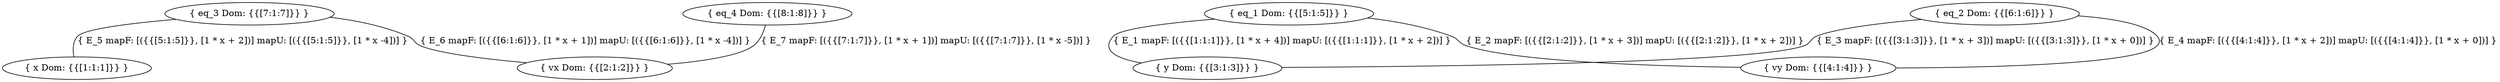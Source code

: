 digraph G{
    ratio="fill"
    node[shape="ellipse"]
    x [label="{ x Dom: {{[1:1:1]}} }"]
    vx [label="{ vx Dom: {{[2:1:2]}} }"]
    y [label="{ y Dom: {{[3:1:3]}} }"]
    vy [label="{ vy Dom: {{[4:1:4]}} }"]
    eq_1 [label="{ eq_1 Dom: {{[5:1:5]}} }"]
    eq_2 [label="{ eq_2 Dom: {{[6:1:6]}} }"]
    eq_3 [label="{ eq_3 Dom: {{[7:1:7]}} }"]
    eq_4 [label="{ eq_4 Dom: {{[8:1:8]}} }"]
    
eq_1 -> y [label="{ E_1 mapF: [({{[1:1:1]}}, [1 * x + 4])] mapU: [({{[1:1:1]}}, [1 * x + 2])] }", arrowhead="none"]
    eq_1 -> vy [label="{ E_2 mapF: [({{[2:1:2]}}, [1 * x + 3])] mapU: [({{[2:1:2]}}, [1 * x + 2])] }", arrowhead="none"]
    eq_2 -> y [label="{ E_3 mapF: [({{[3:1:3]}}, [1 * x + 3])] mapU: [({{[3:1:3]}}, [1 * x + 0])] }", arrowhead="none"]
    eq_2 -> vy [label="{ E_4 mapF: [({{[4:1:4]}}, [1 * x + 2])] mapU: [({{[4:1:4]}}, [1 * x + 0])] }", arrowhead="none"]
    eq_3 -> x [label="{ E_5 mapF: [({{[5:1:5]}}, [1 * x + 2])] mapU: [({{[5:1:5]}}, [1 * x -4])] }", arrowhead="none"]
    eq_3 -> vx [label="{ E_6 mapF: [({{[6:1:6]}}, [1 * x + 1])] mapU: [({{[6:1:6]}}, [1 * x -4])] }", arrowhead="none"]
    eq_4 -> vx [label="{ E_7 mapF: [({{[7:1:7]}}, [1 * x + 1])] mapU: [({{[7:1:7]}}, [1 * x -5])] }", arrowhead="none"]
    
}
